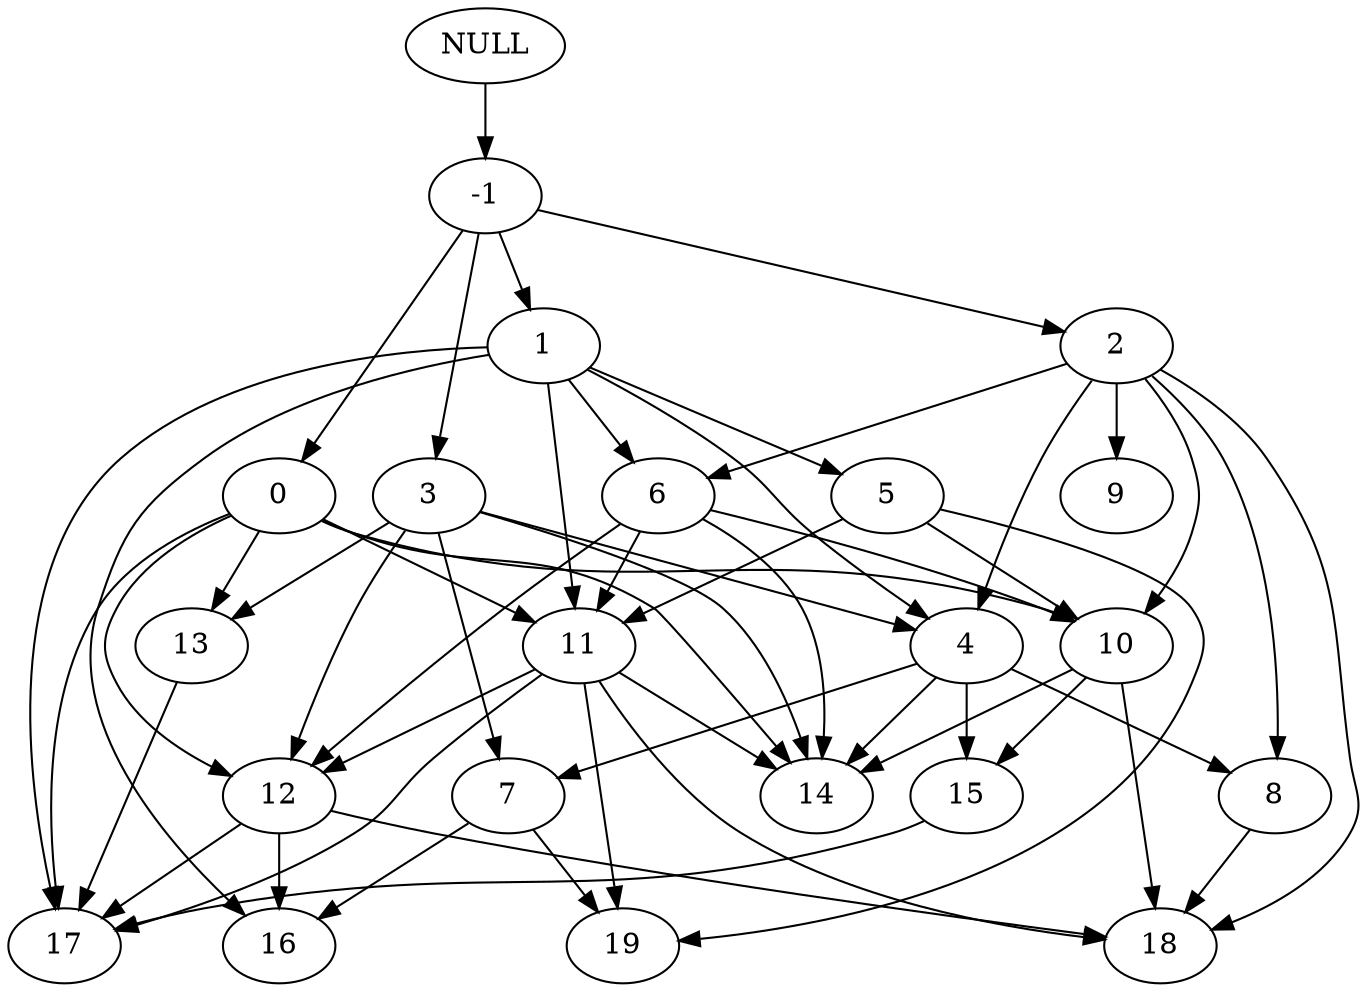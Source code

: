 digraph {
 NULL -> -1;
 -1 -> 0;
 -1 -> 1;
 -1 -> 2;
 -1 -> 3;
 1 -> 4;
 1 -> 5;
 1 -> 6;
 2 -> 4;
 2 -> 6;
 3 -> 4;
 2 -> 8;
 2 -> 9;
 3 -> 7;
 4 -> 7;
 4 -> 8;
 0 -> 10;
 0 -> 11;
 1 -> 11;
 2 -> 10;
 5 -> 10;
 5 -> 11;
 6 -> 10;
 6 -> 11;
 0 -> 12;
 0 -> 13;
 0 -> 14;
 3 -> 12;
 3 -> 13;
 3 -> 14;
 4 -> 14;
 4 -> 15;
 6 -> 12;
 6 -> 14;
 10 -> 14;
 10 -> 15;
 11 -> 12;
 11 -> 14;
 0 -> 17;
 1 -> 16;
 1 -> 17;
 2 -> 18;
 5 -> 19;
 7 -> 16;
 7 -> 19;
 8 -> 18;
 10 -> 18;
 11 -> 17;
 11 -> 18;
 11 -> 19;
 12 -> 16;
 12 -> 17;
 12 -> 18;
 13 -> 17;
 15 -> 17;
}
